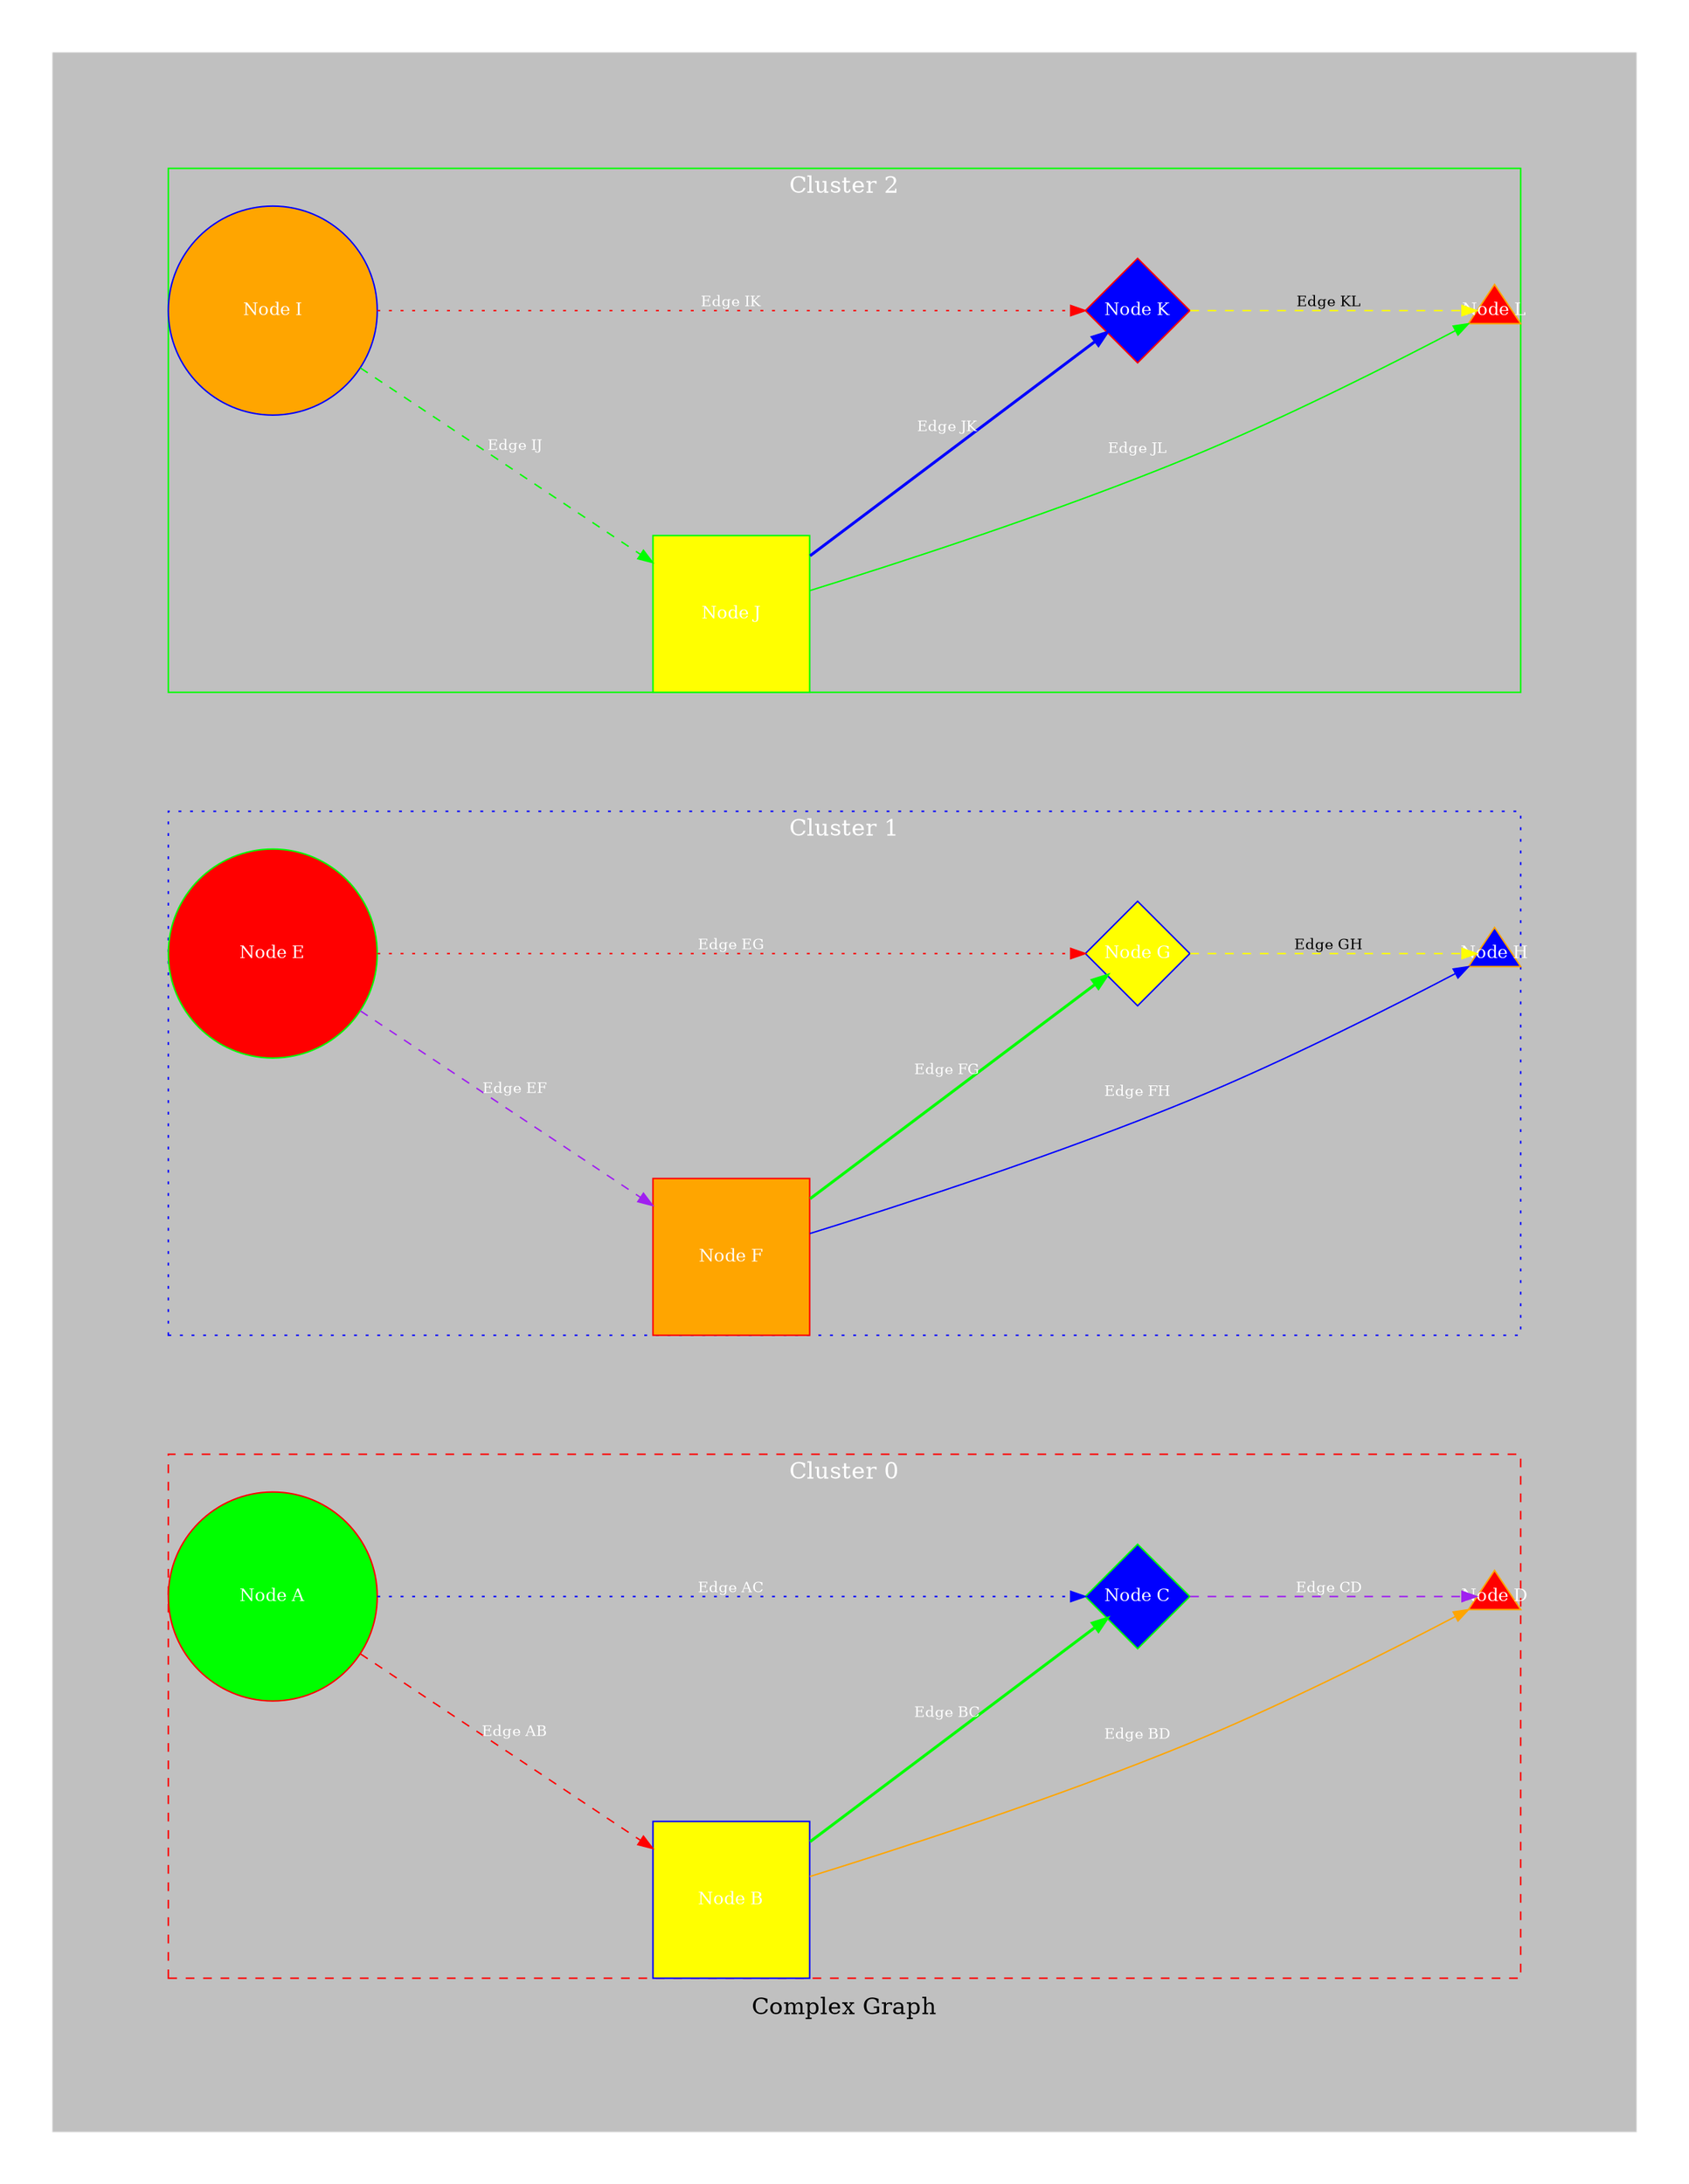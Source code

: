 digraph G {
  graph [label="Complex Graph", fontsize=16, fontcolor=black, bgcolor=gray, rankdir=LR, nodesep=1.5, ranksep=2.0, margin=0.5, pad=1.0];
  node [shape=oval, style=filled, fillcolor=white, fontsize=12, fontcolor=black, height=1.0, width=1.5, fixedsize=true, margin=0.1];
  edge [color=blue, style=solid, weight=1, arrowhead=normal, arrowtail=none, fontsize=10, fontcolor=black, labeldistance=1.5, labelfontsize=10, decorate=false];

  subgraph cluster_0 {
    label="Cluster 0";
    style=dashed;
    color=red;
    fontcolor=white;
    A [label="Node A", color=red, fontcolor=white, shape=circle, style=filled, fillcolor=green, width=2, height=2];
    B [label="Node B", color=blue, fontcolor=white, shape=box, style=filled, fillcolor=yellow, width=1.5, height=1.5];
    C [label="Node C", color=green, fontcolor=white, shape=diamond, style=filled, fillcolor=blue, width=1, height=1];
    D [label="Node D", color=orange, fontcolor=white, shape=triangle, style=filled, fillcolor=red, width=0.5, height=0.5];
    A -> B [label="Edge AB", color=red, fontcolor=white, style=dashed, weight=1.5];
    A -> C [label="Edge AC", color=blue, fontcolor=white, style=dotted, weight=2.5];
    B -> C [label="Edge BC", color=green, fontcolor=white, style=bold, weight=0.5];
    B -> D [label="Edge BD", color=orange, fontcolor=white, style=solid, weight=3.5];
    C -> D [label="Edge CD", color=purple, fontcolor=white, style=dashed, weight=4.5];
  }

  subgraph cluster_1 {
    label="Cluster 1";
    style=dotted;
    color=blue;
    fontcolor=white;
    E [label="Node E", color=green, fontcolor=white, shape=circle, style=filled, fillcolor=red, width=2, height=2];
    F [label="Node F", color=red, fontcolor=white, shape=box, style=filled, fillcolor=orange, width=1.5, height=1.5];
    G [label="Node G", color=blue, fontcolor=white, shape=diamond, style=filled, fillcolor=yellow, width=1, height=1];
    H [label="Node H", color=orange, fontcolor=white, shape=triangle, style=filled, fillcolor=blue, width=0.5, height=0.5];
    E -> F [label="Edge EF", color=purple, fontcolor=white, style=dashed, weight=1.5];
    E -> G [label="Edge EG", color=red, fontcolor=white, style=dotted, weight=2.5];
    F -> G [label="Edge FG", color=green, fontcolor=white, style=bold, weight=0.5];
    F -> H [label="Edge FH", color=blue, fontcolor=white, style=solid, weight=3.5];
    G -> H [label="Edge GH", color=yellow, fontcolor=black, style=dashed, weight=4.5];
    }

    subgraph cluster_2 {
    label="Cluster 2";
    style=solid;
    color=green;
    fontcolor=white;
    I [label="Node I", color=blue, fontcolor=white, shape=circle, style=filled, fillcolor=orange, width=2, height=2];
    J [label="Node J", color=green, fontcolor=white, shape=box, style=filled, fillcolor=yellow, width=1.5, height=1.5];
    K [label="Node K", color=red, fontcolor=white, shape=diamond, style=filled, fillcolor=blue, width=1, height=1];
    L [label="Node L", color=orange, fontcolor=white, shape=triangle, style=filled, fillcolor=red, width=0.5, height=0.5];
    I -> J [label="Edge IJ", color=green, fontcolor=white, style=dashed, weight=1.5];
    I -> K [label="Edge IK", color=red, fontcolor=white, style=dotted, weight=2.5];
    J -> K [label="Edge JK", color=blue, fontcolor=white, style=bold, weight=0.5];
    J -> L [label="Edge JL", color=green, fontcolor=white, style=solid, weight=3.5];
    K -> L [label="Edge KL", color=yellow, fontcolor=black, style=dashed, weight=4.5];
    }
 }